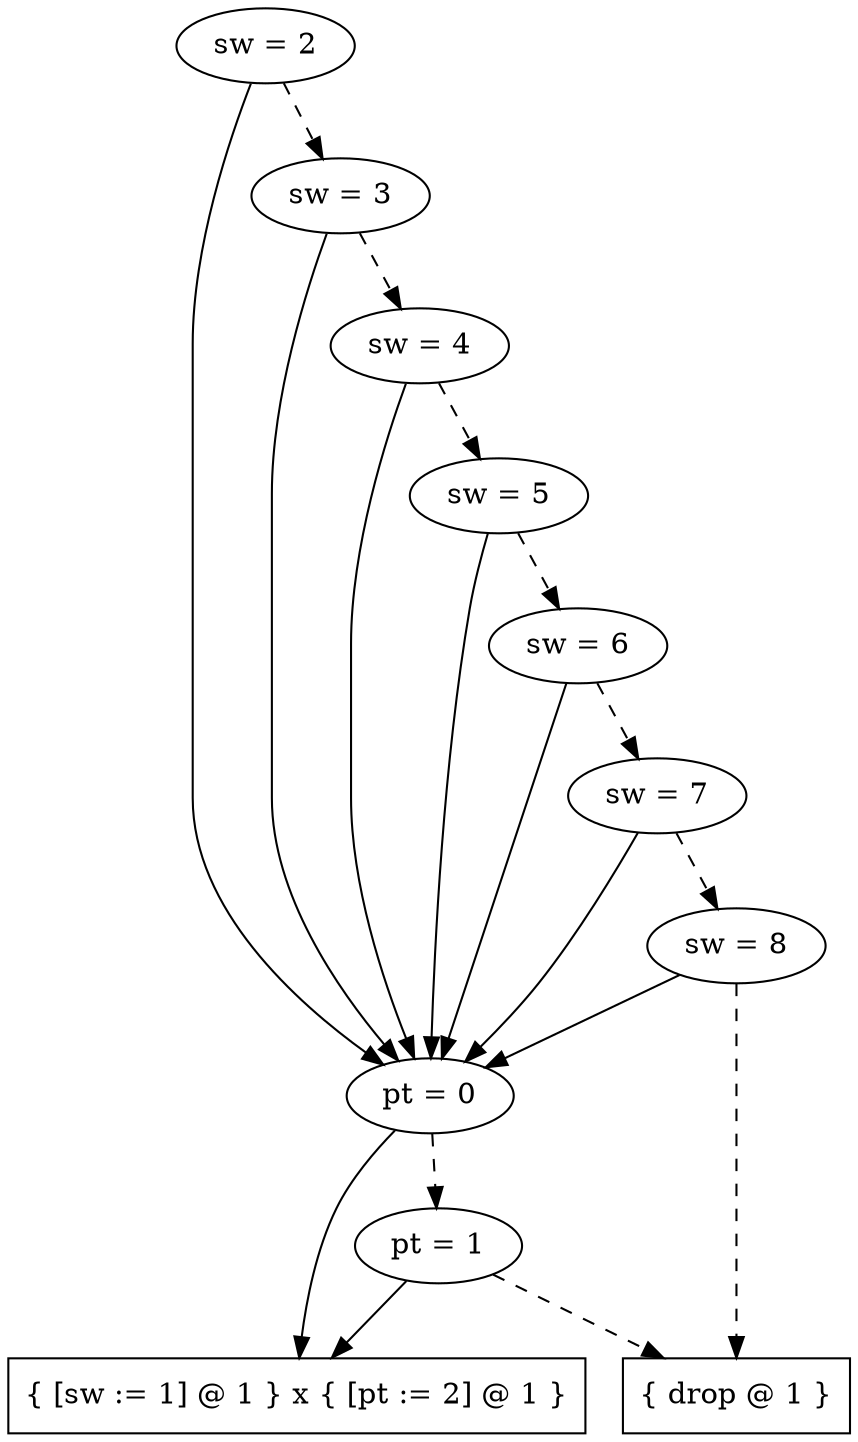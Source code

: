 digraph tdk {
762 [label="sw = 2"];
762 -> 731;
762 -> 760 [style="dashed"];
731 [label="pt = 0"];
731 -> 164;
731 -> 687 [style="dashed"];
164 [shape=box label="{ [sw := 1] @ 1 } x { [pt := 2] @ 1 }"];
687 [label="pt = 1"];
687 -> 164;
687 -> 0 [style="dashed"];
0 [shape=box label="{ drop @ 1 }"];
760 [label="sw = 3"];
760 -> 731;
760 -> 758 [style="dashed"];
758 [label="sw = 4"];
758 -> 731;
758 -> 756 [style="dashed"];
756 [label="sw = 5"];
756 -> 731;
756 -> 754 [style="dashed"];
754 [label="sw = 6"];
754 -> 731;
754 -> 752 [style="dashed"];
752 [label="sw = 7"];
752 -> 731;
752 -> 750 [style="dashed"];
750 [label="sw = 8"];
750 -> 731;
750 -> 0 [style="dashed"];
{rank=same; 758 ;}
{rank=same; 687 ;}
{rank=same; 756 ;}
{rank=same; 760 ;}
{rank=same; 762 ;}
{rank=same; 752 ;}
{rank=same; 750 ;}
{rank=same; 754 ;}
{rank=same; 731 ;}
}
